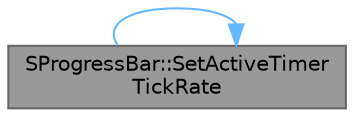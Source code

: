 digraph "SProgressBar::SetActiveTimerTickRate"
{
 // INTERACTIVE_SVG=YES
 // LATEX_PDF_SIZE
  bgcolor="transparent";
  edge [fontname=Helvetica,fontsize=10,labelfontname=Helvetica,labelfontsize=10];
  node [fontname=Helvetica,fontsize=10,shape=box,height=0.2,width=0.4];
  rankdir="LR";
  Node1 [id="Node000001",label="SProgressBar::SetActiveTimer\lTickRate",height=0.2,width=0.4,color="gray40", fillcolor="grey60", style="filled", fontcolor="black",tooltip="Controls the speed at which the widget is ticked when in slate sleep mode."];
  Node1 -> Node1 [id="edge1_Node000001_Node000001",color="steelblue1",style="solid",tooltip=" "];
}
